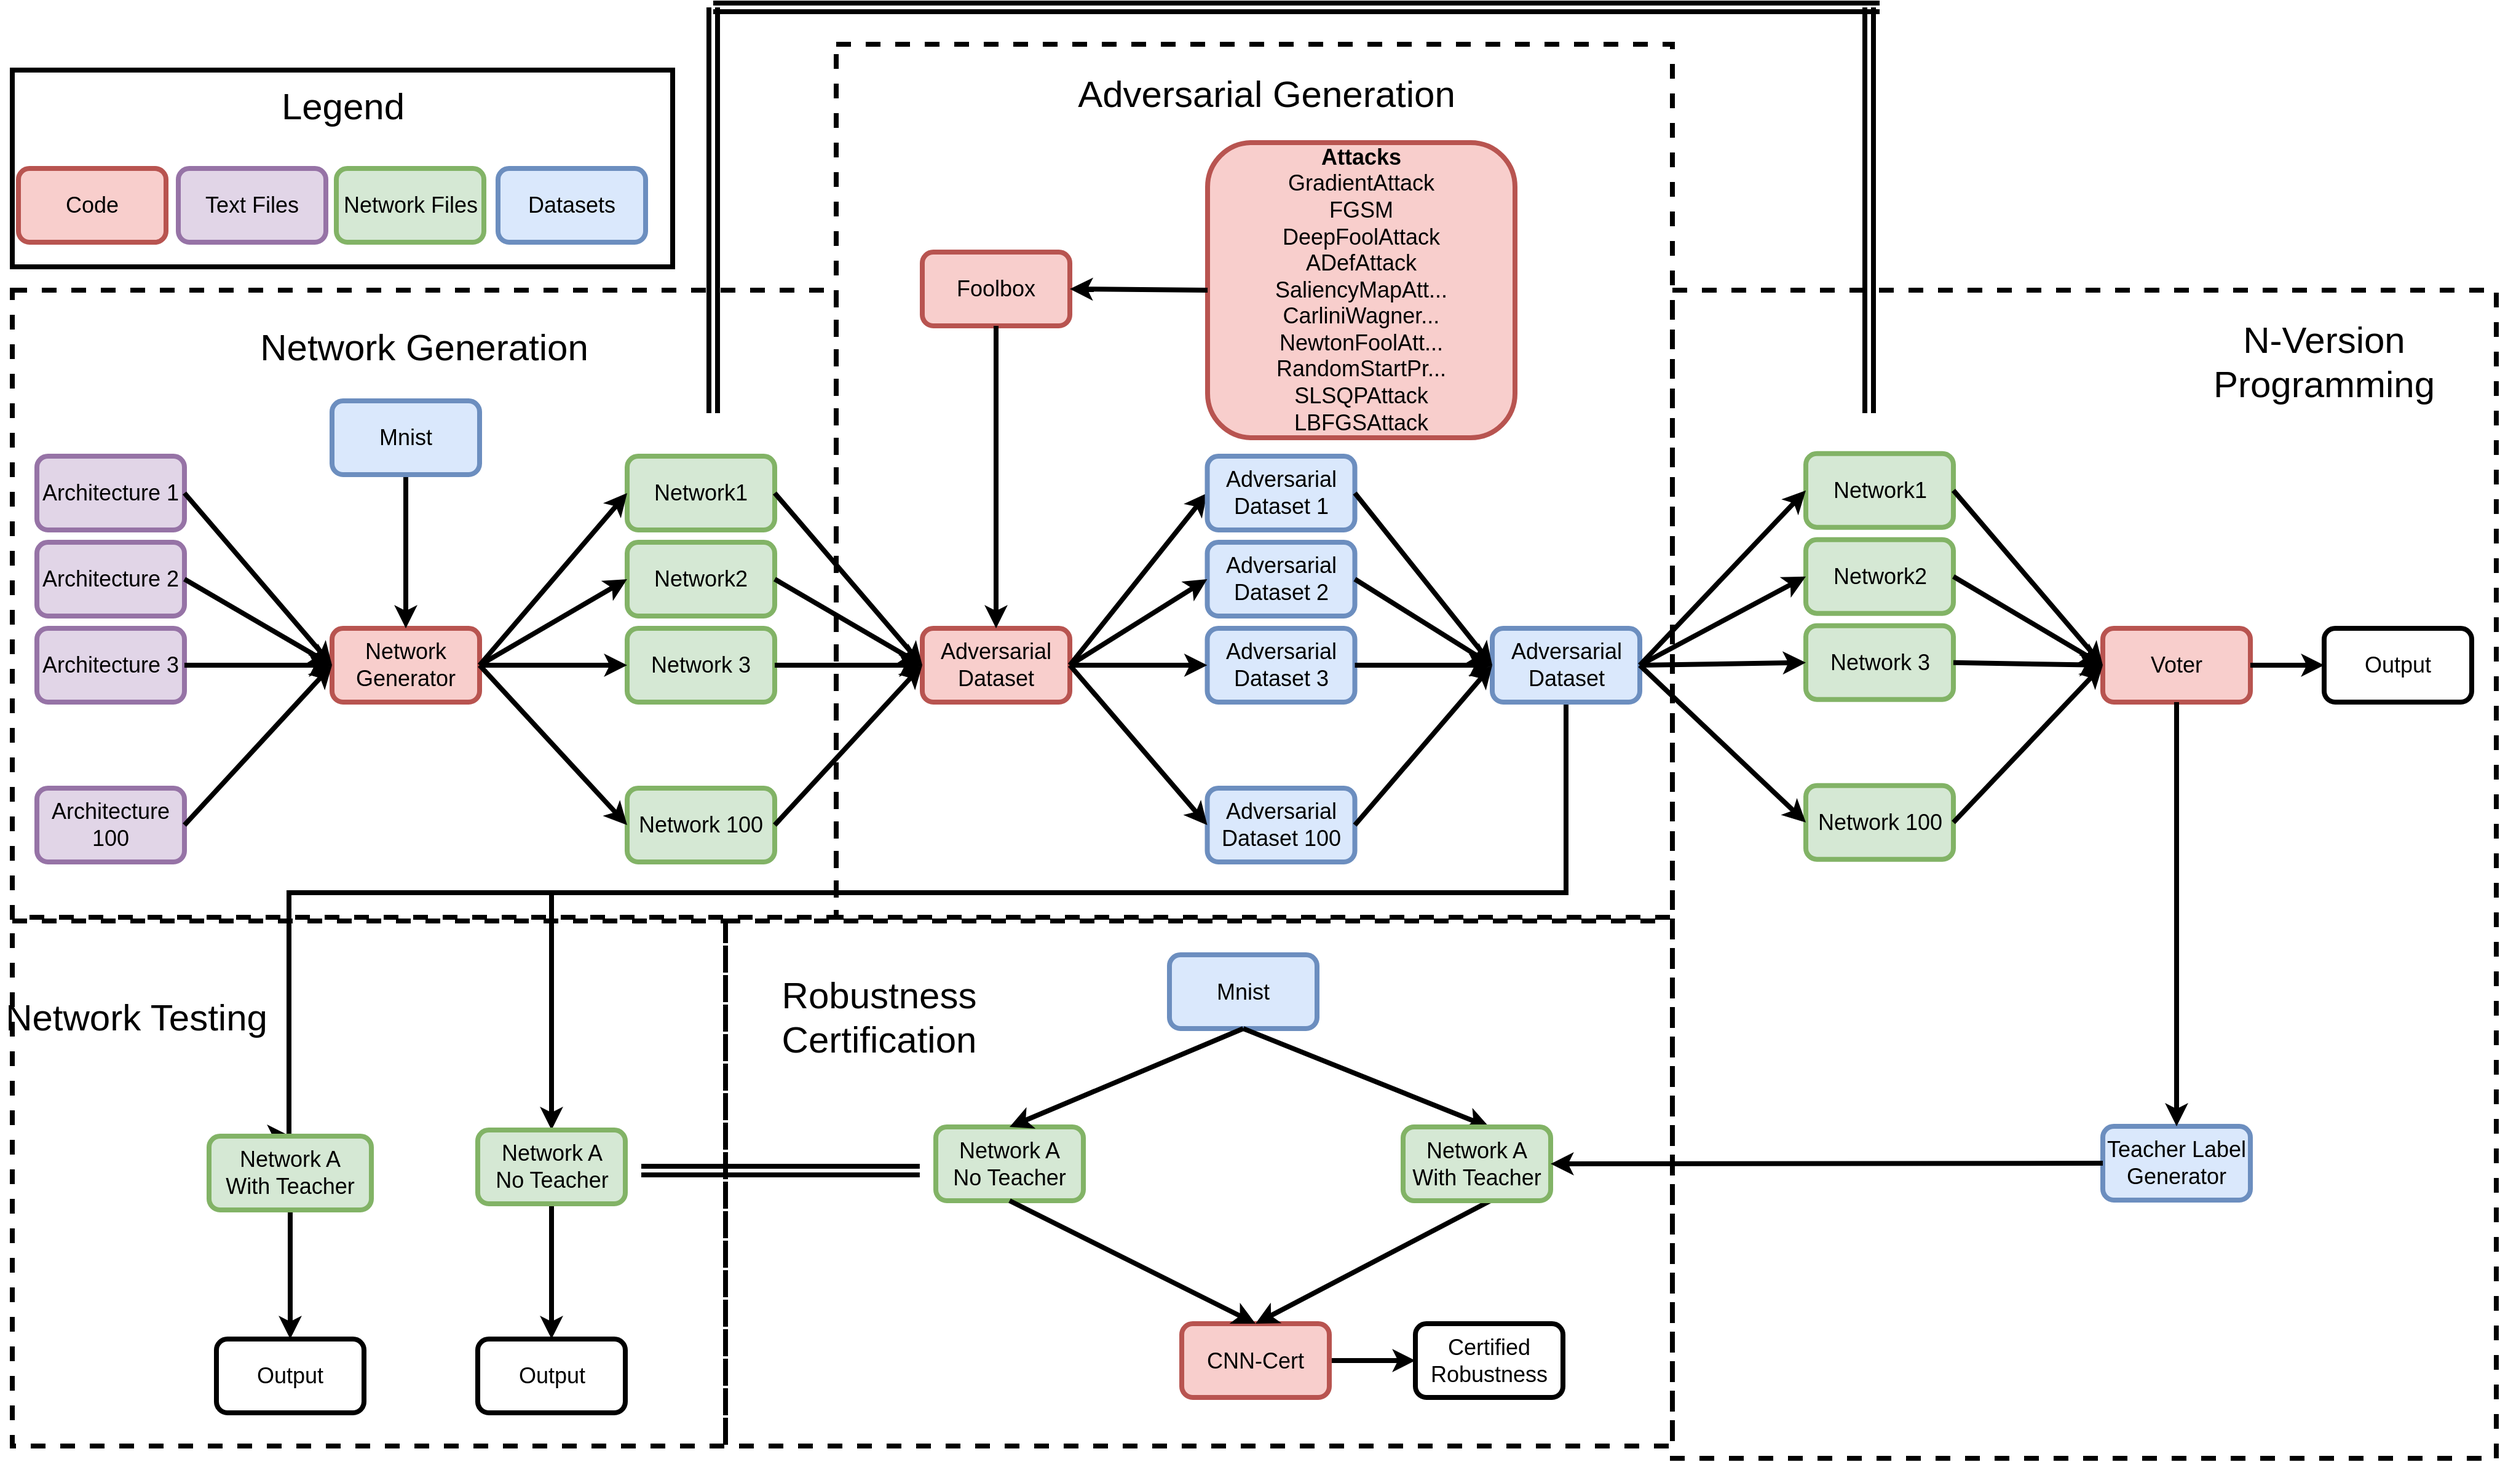 <mxfile version="10.6.7" type="device"><diagram id="KVEUMnc-ISubG8YKnQaU" name="Page-1"><mxGraphModel dx="1473" dy="2428" grid="1" gridSize="10" guides="1" tooltips="1" connect="1" arrows="1" fold="1" page="1" pageScale="1" pageWidth="850" pageHeight="1100" math="0" shadow="0"><root><mxCell id="0"/><mxCell id="1" parent="0"/><mxCell id="mXvyrIM1XtTiA__4sJvJ-94" value="" style="rounded=0;whiteSpace=wrap;html=1;dashed=1;fillColor=none;strokeWidth=4;fontSize=18;" parent="1" vertex="1"><mxGeometry x="920" y="623" width="580" height="427" as="geometry"/></mxCell><mxCell id="mXvyrIM1XtTiA__4sJvJ-93" value="" style="rounded=0;whiteSpace=wrap;html=1;dashed=1;fillColor=none;strokeWidth=4;fontSize=18;" parent="1" vertex="1"><mxGeometry x="1500" y="623" width="770" height="427" as="geometry"/></mxCell><mxCell id="mXvyrIM1XtTiA__4sJvJ-92" value="" style="rounded=0;whiteSpace=wrap;html=1;dashed=1;fillColor=none;strokeWidth=4;fontSize=18;" parent="1" vertex="1"><mxGeometry x="2270" y="110" width="670" height="950" as="geometry"/></mxCell><mxCell id="mXvyrIM1XtTiA__4sJvJ-91" value="" style="rounded=0;whiteSpace=wrap;html=1;dashed=1;fillColor=none;strokeWidth=4;fontSize=18;" parent="1" vertex="1"><mxGeometry x="1590" y="-90" width="680" height="710" as="geometry"/></mxCell><mxCell id="mXvyrIM1XtTiA__4sJvJ-99" value="" style="rounded=0;whiteSpace=wrap;html=1;fillColor=none;strokeColor=#000000;strokeWidth=4;fontSize=18;" parent="1" vertex="1"><mxGeometry x="920" y="-69" width="537" height="160" as="geometry"/></mxCell><mxCell id="mXvyrIM1XtTiA__4sJvJ-90" value="" style="rounded=0;whiteSpace=wrap;html=1;dashed=1;fillColor=none;strokeWidth=4;fontSize=18;" parent="1" vertex="1"><mxGeometry x="920" y="110" width="670" height="510" as="geometry"/></mxCell><mxCell id="mXvyrIM1XtTiA__4sJvJ-11" value="Network Generator" style="rounded=1;whiteSpace=wrap;html=1;fillColor=#f8cecc;strokeColor=#b85450;strokeWidth=4;fontSize=18;" parent="1" vertex="1"><mxGeometry x="1180" y="385" width="120" height="60" as="geometry"/></mxCell><mxCell id="mXvyrIM1XtTiA__4sJvJ-12" value="Network 100" style="rounded=1;whiteSpace=wrap;html=1;fillColor=#d5e8d4;strokeColor=#82b366;strokeWidth=4;fontSize=18;" parent="1" vertex="1"><mxGeometry x="1420" y="515" width="120" height="60" as="geometry"/></mxCell><mxCell id="mXvyrIM1XtTiA__4sJvJ-13" value="Network1" style="rounded=1;whiteSpace=wrap;html=1;fillColor=#d5e8d4;strokeColor=#82b366;strokeWidth=4;fontSize=18;" parent="1" vertex="1"><mxGeometry x="1420" y="245" width="120" height="60" as="geometry"/></mxCell><mxCell id="mXvyrIM1XtTiA__4sJvJ-14" value="Network2" style="rounded=1;whiteSpace=wrap;html=1;fillColor=#d5e8d4;strokeColor=#82b366;strokeWidth=4;fontSize=18;" parent="1" vertex="1"><mxGeometry x="1420" y="315" width="120" height="60" as="geometry"/></mxCell><mxCell id="mXvyrIM1XtTiA__4sJvJ-15" value="" style="endArrow=classic;html=1;exitX=1;exitY=0.5;exitDx=0;exitDy=0;entryX=0;entryY=0.5;entryDx=0;entryDy=0;strokeWidth=4;fontSize=18;" parent="1" source="mXvyrIM1XtTiA__4sJvJ-11" target="mXvyrIM1XtTiA__4sJvJ-13" edge="1"><mxGeometry width="50" height="50" relative="1" as="geometry"><mxPoint x="1320" y="405" as="sourcePoint"/><mxPoint x="1370" y="355" as="targetPoint"/></mxGeometry></mxCell><mxCell id="mXvyrIM1XtTiA__4sJvJ-16" value="Network 3" style="rounded=1;whiteSpace=wrap;html=1;fillColor=#d5e8d4;strokeColor=#82b366;strokeWidth=4;fontSize=18;" parent="1" vertex="1"><mxGeometry x="1420" y="385" width="120" height="60" as="geometry"/></mxCell><mxCell id="mXvyrIM1XtTiA__4sJvJ-17" value="Architecture 100" style="rounded=1;whiteSpace=wrap;html=1;fillColor=#e1d5e7;strokeColor=#9673a6;strokeWidth=4;fontSize=18;" parent="1" vertex="1"><mxGeometry x="940" y="515" width="120" height="60" as="geometry"/></mxCell><mxCell id="mXvyrIM1XtTiA__4sJvJ-18" value="Architecture 1" style="rounded=1;whiteSpace=wrap;html=1;fillColor=#e1d5e7;strokeColor=#9673a6;strokeWidth=4;fontSize=18;" parent="1" vertex="1"><mxGeometry x="940" y="245" width="120" height="60" as="geometry"/></mxCell><mxCell id="mXvyrIM1XtTiA__4sJvJ-19" value="Architecture 2" style="rounded=1;whiteSpace=wrap;html=1;fillColor=#e1d5e7;strokeColor=#9673a6;strokeWidth=4;fontSize=18;" parent="1" vertex="1"><mxGeometry x="940" y="315" width="120" height="60" as="geometry"/></mxCell><mxCell id="mXvyrIM1XtTiA__4sJvJ-20" value="Architecture 3" style="rounded=1;whiteSpace=wrap;html=1;fillColor=#e1d5e7;strokeColor=#9673a6;strokeWidth=4;fontSize=18;" parent="1" vertex="1"><mxGeometry x="940" y="385" width="120" height="60" as="geometry"/></mxCell><mxCell id="mXvyrIM1XtTiA__4sJvJ-21" value="" style="endArrow=classic;html=1;exitX=1;exitY=0.5;exitDx=0;exitDy=0;entryX=0;entryY=0.5;entryDx=0;entryDy=0;strokeWidth=4;fontSize=18;" parent="1" source="mXvyrIM1XtTiA__4sJvJ-11" target="mXvyrIM1XtTiA__4sJvJ-14" edge="1"><mxGeometry width="50" height="50" relative="1" as="geometry"><mxPoint x="1310" y="425" as="sourcePoint"/><mxPoint x="1430" y="285" as="targetPoint"/></mxGeometry></mxCell><mxCell id="mXvyrIM1XtTiA__4sJvJ-22" value="" style="endArrow=classic;html=1;exitX=1;exitY=0.5;exitDx=0;exitDy=0;entryX=0;entryY=0.5;entryDx=0;entryDy=0;strokeWidth=4;fontSize=18;" parent="1" source="mXvyrIM1XtTiA__4sJvJ-11" target="mXvyrIM1XtTiA__4sJvJ-16" edge="1"><mxGeometry width="50" height="50" relative="1" as="geometry"><mxPoint x="1310" y="425" as="sourcePoint"/><mxPoint x="1430" y="355" as="targetPoint"/></mxGeometry></mxCell><mxCell id="mXvyrIM1XtTiA__4sJvJ-23" value="" style="endArrow=classic;html=1;exitX=1;exitY=0.5;exitDx=0;exitDy=0;entryX=0;entryY=0.5;entryDx=0;entryDy=0;strokeWidth=4;fontSize=18;" parent="1" source="mXvyrIM1XtTiA__4sJvJ-11" target="mXvyrIM1XtTiA__4sJvJ-12" edge="1"><mxGeometry width="50" height="50" relative="1" as="geometry"><mxPoint x="1310" y="425" as="sourcePoint"/><mxPoint x="1430" y="425" as="targetPoint"/></mxGeometry></mxCell><mxCell id="mXvyrIM1XtTiA__4sJvJ-24" value="" style="endArrow=classic;html=1;exitX=1;exitY=0.5;exitDx=0;exitDy=0;entryX=0;entryY=0.5;entryDx=0;entryDy=0;strokeWidth=4;fontSize=18;" parent="1" source="mXvyrIM1XtTiA__4sJvJ-17" target="mXvyrIM1XtTiA__4sJvJ-11" edge="1"><mxGeometry width="50" height="50" relative="1" as="geometry"><mxPoint x="1310" y="425" as="sourcePoint"/><mxPoint x="1430" y="555" as="targetPoint"/></mxGeometry></mxCell><mxCell id="mXvyrIM1XtTiA__4sJvJ-25" value="" style="endArrow=classic;html=1;exitX=1;exitY=0.5;exitDx=0;exitDy=0;entryX=0;entryY=0.5;entryDx=0;entryDy=0;strokeWidth=4;fontSize=18;" parent="1" source="mXvyrIM1XtTiA__4sJvJ-20" target="mXvyrIM1XtTiA__4sJvJ-11" edge="1"><mxGeometry width="50" height="50" relative="1" as="geometry"><mxPoint x="1070" y="555" as="sourcePoint"/><mxPoint x="1190" y="425" as="targetPoint"/></mxGeometry></mxCell><mxCell id="mXvyrIM1XtTiA__4sJvJ-26" value="" style="endArrow=classic;html=1;exitX=1;exitY=0.5;exitDx=0;exitDy=0;entryX=0;entryY=0.5;entryDx=0;entryDy=0;strokeWidth=4;fontSize=18;" parent="1" source="mXvyrIM1XtTiA__4sJvJ-19" target="mXvyrIM1XtTiA__4sJvJ-11" edge="1"><mxGeometry width="50" height="50" relative="1" as="geometry"><mxPoint x="1070" y="425" as="sourcePoint"/><mxPoint x="1190" y="425" as="targetPoint"/></mxGeometry></mxCell><mxCell id="mXvyrIM1XtTiA__4sJvJ-27" value="" style="endArrow=classic;html=1;exitX=1;exitY=0.5;exitDx=0;exitDy=0;entryX=0;entryY=0.5;entryDx=0;entryDy=0;strokeWidth=4;fontSize=18;" parent="1" source="mXvyrIM1XtTiA__4sJvJ-18" target="mXvyrIM1XtTiA__4sJvJ-11" edge="1"><mxGeometry width="50" height="50" relative="1" as="geometry"><mxPoint x="1070" y="355" as="sourcePoint"/><mxPoint x="1180" y="320" as="targetPoint"/></mxGeometry></mxCell><mxCell id="mXvyrIM1XtTiA__4sJvJ-28" value="Adversarial Dataset" style="rounded=1;whiteSpace=wrap;html=1;fillColor=#f8cecc;strokeColor=#b85450;strokeWidth=4;fontSize=18;" parent="1" vertex="1"><mxGeometry x="1660" y="385" width="120" height="60" as="geometry"/></mxCell><mxCell id="mXvyrIM1XtTiA__4sJvJ-29" value="" style="endArrow=classic;html=1;exitX=1;exitY=0.5;exitDx=0;exitDy=0;entryX=0;entryY=0.5;entryDx=0;entryDy=0;strokeWidth=4;fontSize=18;" parent="1" source="mXvyrIM1XtTiA__4sJvJ-13" target="mXvyrIM1XtTiA__4sJvJ-28" edge="1"><mxGeometry width="50" height="50" relative="1" as="geometry"><mxPoint x="1310.176" y="424.941" as="sourcePoint"/><mxPoint x="1430.176" y="284.941" as="targetPoint"/></mxGeometry></mxCell><mxCell id="mXvyrIM1XtTiA__4sJvJ-30" value="" style="endArrow=classic;html=1;exitX=1;exitY=0.5;exitDx=0;exitDy=0;entryX=0;entryY=0.5;entryDx=0;entryDy=0;strokeWidth=4;fontSize=18;" parent="1" source="mXvyrIM1XtTiA__4sJvJ-14" target="mXvyrIM1XtTiA__4sJvJ-28" edge="1"><mxGeometry width="50" height="50" relative="1" as="geometry"><mxPoint x="1550.176" y="284.941" as="sourcePoint"/><mxPoint x="1750.176" y="424.941" as="targetPoint"/></mxGeometry></mxCell><mxCell id="mXvyrIM1XtTiA__4sJvJ-31" value="" style="endArrow=classic;html=1;exitX=1;exitY=0.5;exitDx=0;exitDy=0;entryX=0;entryY=0.5;entryDx=0;entryDy=0;strokeWidth=4;fontSize=18;" parent="1" source="mXvyrIM1XtTiA__4sJvJ-16" target="mXvyrIM1XtTiA__4sJvJ-28" edge="1"><mxGeometry width="50" height="50" relative="1" as="geometry"><mxPoint x="1550.176" y="355.529" as="sourcePoint"/><mxPoint x="1690" y="480" as="targetPoint"/></mxGeometry></mxCell><mxCell id="mXvyrIM1XtTiA__4sJvJ-32" value="" style="endArrow=classic;html=1;exitX=1;exitY=0.5;exitDx=0;exitDy=0;entryX=0;entryY=0.5;entryDx=0;entryDy=0;strokeWidth=4;fontSize=18;" parent="1" source="mXvyrIM1XtTiA__4sJvJ-12" target="mXvyrIM1XtTiA__4sJvJ-28" edge="1"><mxGeometry width="50" height="50" relative="1" as="geometry"><mxPoint x="1550.176" y="424.941" as="sourcePoint"/><mxPoint x="1750.176" y="424.941" as="targetPoint"/></mxGeometry></mxCell><mxCell id="mXvyrIM1XtTiA__4sJvJ-33" value="Foolbox" style="rounded=1;whiteSpace=wrap;html=1;fillColor=#f8cecc;strokeColor=#b85450;strokeWidth=4;fontSize=18;" parent="1" vertex="1"><mxGeometry x="1660" y="79" width="120" height="60" as="geometry"/></mxCell><mxCell id="mXvyrIM1XtTiA__4sJvJ-34" value="&lt;div style=&quot;font-size: 18px;&quot;&gt;&lt;b style=&quot;font-size: 18px;&quot;&gt;Attacks&lt;/b&gt;&lt;br style=&quot;font-size: 18px;&quot;&gt;&lt;/div&gt;&lt;div style=&quot;font-size: 18px;&quot;&gt;GradientAttack&lt;/div&gt;FGSM&lt;br style=&quot;font-size: 18px;&quot;&gt;DeepFoolAttack&lt;br style=&quot;font-size: 18px;&quot;&gt;ADefAttack&lt;br style=&quot;font-size: 18px;&quot;&gt;SaliencyMapAtt...&lt;br style=&quot;font-size: 18px;&quot;&gt;CarliniWagner...&lt;br style=&quot;font-size: 18px;&quot;&gt;NewtonFoolAtt...&lt;br style=&quot;font-size: 18px;&quot;&gt;RandomStartPr...&lt;br style=&quot;font-size: 18px;&quot;&gt;SLSQPAttack&lt;br style=&quot;font-size: 18px;&quot;&gt;LBFGSAttack" style="rounded=1;whiteSpace=wrap;html=1;fillColor=#f8cecc;strokeColor=#b85450;strokeWidth=4;fontSize=18;" parent="1" vertex="1"><mxGeometry x="1892" y="-10" width="250" height="240" as="geometry"/></mxCell><mxCell id="mXvyrIM1XtTiA__4sJvJ-35" value="" style="endArrow=classic;html=1;entryX=1;entryY=0.5;entryDx=0;entryDy=0;exitX=0;exitY=0.5;exitDx=0;exitDy=0;strokeWidth=4;fontSize=18;" parent="1" source="mXvyrIM1XtTiA__4sJvJ-34" target="mXvyrIM1XtTiA__4sJvJ-33" edge="1"><mxGeometry width="50" height="50" relative="1" as="geometry"><mxPoint x="1870" y="150" as="sourcePoint"/><mxPoint x="1670.235" y="424.941" as="targetPoint"/></mxGeometry></mxCell><mxCell id="mXvyrIM1XtTiA__4sJvJ-36" value="" style="endArrow=classic;html=1;entryX=0.5;entryY=0;entryDx=0;entryDy=0;exitX=0.5;exitY=1;exitDx=0;exitDy=0;strokeWidth=4;fontSize=18;" parent="1" source="mXvyrIM1XtTiA__4sJvJ-33" target="mXvyrIM1XtTiA__4sJvJ-28" edge="1"><mxGeometry width="50" height="50" relative="1" as="geometry"><mxPoint x="1890.235" y="149.647" as="sourcePoint"/><mxPoint x="1790.235" y="149.647" as="targetPoint"/></mxGeometry></mxCell><mxCell id="mXvyrIM1XtTiA__4sJvJ-37" value="" style="endArrow=classic;html=1;exitX=1;exitY=0.5;exitDx=0;exitDy=0;entryX=0;entryY=0.5;entryDx=0;entryDy=0;strokeWidth=4;fontSize=18;" parent="1" source="mXvyrIM1XtTiA__4sJvJ-28" target="mXvyrIM1XtTiA__4sJvJ-39" edge="1"><mxGeometry width="50" height="50" relative="1" as="geometry"><mxPoint x="1550.235" y="284.941" as="sourcePoint"/><mxPoint x="1870" y="280" as="targetPoint"/></mxGeometry></mxCell><mxCell id="mXvyrIM1XtTiA__4sJvJ-38" value="Adversarial Dataset 100" style="rounded=1;whiteSpace=wrap;html=1;fillColor=#dae8fc;strokeColor=#6c8ebf;strokeWidth=4;fontSize=18;" parent="1" vertex="1"><mxGeometry x="1891.765" y="515" width="120" height="60" as="geometry"/></mxCell><mxCell id="mXvyrIM1XtTiA__4sJvJ-39" value="Adversarial Dataset 1" style="rounded=1;whiteSpace=wrap;html=1;fillColor=#dae8fc;strokeColor=#6c8ebf;strokeWidth=4;fontSize=18;" parent="1" vertex="1"><mxGeometry x="1891.765" y="245" width="120" height="60" as="geometry"/></mxCell><mxCell id="mXvyrIM1XtTiA__4sJvJ-40" value="Adversarial Dataset 2" style="rounded=1;whiteSpace=wrap;html=1;fillColor=#dae8fc;strokeColor=#6c8ebf;strokeWidth=4;fontSize=18;" parent="1" vertex="1"><mxGeometry x="1891.765" y="315" width="120" height="60" as="geometry"/></mxCell><mxCell id="mXvyrIM1XtTiA__4sJvJ-41" value="Adversarial Dataset 3" style="rounded=1;whiteSpace=wrap;html=1;fillColor=#dae8fc;strokeColor=#6c8ebf;strokeWidth=4;fontSize=18;" parent="1" vertex="1"><mxGeometry x="1891.765" y="385" width="120" height="60" as="geometry"/></mxCell><mxCell id="mXvyrIM1XtTiA__4sJvJ-42" value="" style="endArrow=classic;html=1;exitX=1;exitY=0.5;exitDx=0;exitDy=0;entryX=0;entryY=0.5;entryDx=0;entryDy=0;strokeWidth=4;fontSize=18;" parent="1" source="mXvyrIM1XtTiA__4sJvJ-28" target="mXvyrIM1XtTiA__4sJvJ-40" edge="1"><mxGeometry width="50" height="50" relative="1" as="geometry"><mxPoint x="1790.235" y="424.941" as="sourcePoint"/><mxPoint x="1902" y="284.941" as="targetPoint"/></mxGeometry></mxCell><mxCell id="mXvyrIM1XtTiA__4sJvJ-43" value="" style="endArrow=classic;html=1;exitX=1;exitY=0.5;exitDx=0;exitDy=0;entryX=0;entryY=0.5;entryDx=0;entryDy=0;strokeWidth=4;fontSize=18;" parent="1" source="mXvyrIM1XtTiA__4sJvJ-28" target="mXvyrIM1XtTiA__4sJvJ-41" edge="1"><mxGeometry width="50" height="50" relative="1" as="geometry"><mxPoint x="1790.235" y="424.941" as="sourcePoint"/><mxPoint x="1902" y="355.529" as="targetPoint"/></mxGeometry></mxCell><mxCell id="mXvyrIM1XtTiA__4sJvJ-44" value="" style="endArrow=classic;html=1;exitX=1;exitY=0.5;exitDx=0;exitDy=0;entryX=0;entryY=0.5;entryDx=0;entryDy=0;strokeWidth=4;fontSize=18;" parent="1" source="mXvyrIM1XtTiA__4sJvJ-28" target="mXvyrIM1XtTiA__4sJvJ-38" edge="1"><mxGeometry width="50" height="50" relative="1" as="geometry"><mxPoint x="1800.235" y="434.941" as="sourcePoint"/><mxPoint x="1912" y="365.529" as="targetPoint"/></mxGeometry></mxCell><mxCell id="6uu6q1-H7Nwq4r9Bgs---21" style="edgeStyle=orthogonalEdgeStyle;rounded=0;orthogonalLoop=1;jettySize=auto;html=1;exitX=0.5;exitY=1;exitDx=0;exitDy=0;entryX=0.5;entryY=0;entryDx=0;entryDy=0;strokeWidth=4;" edge="1" parent="1" source="mXvyrIM1XtTiA__4sJvJ-48" target="mXvyrIM1XtTiA__4sJvJ-86"><mxGeometry relative="1" as="geometry"><Array as="points"><mxPoint x="2184" y="600"/><mxPoint x="1145" y="600"/></Array></mxGeometry></mxCell><mxCell id="6uu6q1-H7Nwq4r9Bgs---22" style="edgeStyle=orthogonalEdgeStyle;rounded=0;orthogonalLoop=1;jettySize=auto;html=1;exitX=0.5;exitY=1;exitDx=0;exitDy=0;entryX=0.5;entryY=0;entryDx=0;entryDy=0;strokeWidth=4;" edge="1" parent="1" source="mXvyrIM1XtTiA__4sJvJ-48" target="mXvyrIM1XtTiA__4sJvJ-88"><mxGeometry relative="1" as="geometry"><Array as="points"><mxPoint x="2184" y="600"/><mxPoint x="1359" y="600"/></Array></mxGeometry></mxCell><mxCell id="mXvyrIM1XtTiA__4sJvJ-48" value="Adversarial Dataset" style="rounded=1;whiteSpace=wrap;html=1;fillColor=#dae8fc;strokeColor=#6c8ebf;strokeWidth=4;fontSize=18;" parent="1" vertex="1"><mxGeometry x="2123.5" y="385" width="120" height="60" as="geometry"/></mxCell><mxCell id="mXvyrIM1XtTiA__4sJvJ-49" value="" style="endArrow=classic;html=1;exitX=1;exitY=0.5;exitDx=0;exitDy=0;entryX=0;entryY=0.5;entryDx=0;entryDy=0;strokeWidth=4;fontSize=18;" parent="1" source="mXvyrIM1XtTiA__4sJvJ-39" target="mXvyrIM1XtTiA__4sJvJ-48" edge="1"><mxGeometry width="50" height="50" relative="1" as="geometry"><mxPoint x="1789.706" y="424.941" as="sourcePoint"/><mxPoint x="1901.471" y="284.941" as="targetPoint"/></mxGeometry></mxCell><mxCell id="mXvyrIM1XtTiA__4sJvJ-50" value="" style="endArrow=classic;html=1;exitX=1;exitY=0.5;exitDx=0;exitDy=0;entryX=0;entryY=0.5;entryDx=0;entryDy=0;strokeWidth=4;fontSize=18;" parent="1" source="mXvyrIM1XtTiA__4sJvJ-40" target="mXvyrIM1XtTiA__4sJvJ-48" edge="1"><mxGeometry width="50" height="50" relative="1" as="geometry"><mxPoint x="2021.471" y="284.941" as="sourcePoint"/><mxPoint x="2080" y="440" as="targetPoint"/></mxGeometry></mxCell><mxCell id="mXvyrIM1XtTiA__4sJvJ-51" value="" style="endArrow=classic;html=1;exitX=1;exitY=0.5;exitDx=0;exitDy=0;entryX=0;entryY=0.5;entryDx=0;entryDy=0;strokeWidth=4;fontSize=18;" parent="1" source="mXvyrIM1XtTiA__4sJvJ-41" target="mXvyrIM1XtTiA__4sJvJ-48" edge="1"><mxGeometry width="50" height="50" relative="1" as="geometry"><mxPoint x="2021.471" y="355.529" as="sourcePoint"/><mxPoint x="2120" y="460" as="targetPoint"/></mxGeometry></mxCell><mxCell id="mXvyrIM1XtTiA__4sJvJ-52" value="" style="endArrow=classic;html=1;exitX=1;exitY=0.5;exitDx=0;exitDy=0;entryX=0;entryY=0.5;entryDx=0;entryDy=0;strokeWidth=4;fontSize=18;" parent="1" source="mXvyrIM1XtTiA__4sJvJ-38" target="mXvyrIM1XtTiA__4sJvJ-48" edge="1"><mxGeometry width="50" height="50" relative="1" as="geometry"><mxPoint x="2031.471" y="365.529" as="sourcePoint"/><mxPoint x="2175" y="434.941" as="targetPoint"/></mxGeometry></mxCell><mxCell id="mXvyrIM1XtTiA__4sJvJ-54" value="Network 100" style="rounded=1;whiteSpace=wrap;html=1;fillColor=#d5e8d4;strokeColor=#82b366;strokeWidth=4;fontSize=18;" parent="1" vertex="1"><mxGeometry x="2378.5" y="512.853" width="120" height="60" as="geometry"/></mxCell><mxCell id="mXvyrIM1XtTiA__4sJvJ-55" value="Network1" style="rounded=1;whiteSpace=wrap;html=1;fillColor=#d5e8d4;strokeColor=#82b366;strokeWidth=4;fontSize=18;" parent="1" vertex="1"><mxGeometry x="2378.5" y="242.853" width="120" height="60" as="geometry"/></mxCell><mxCell id="mXvyrIM1XtTiA__4sJvJ-56" value="Network2" style="rounded=1;whiteSpace=wrap;html=1;fillColor=#d5e8d4;strokeColor=#82b366;strokeWidth=4;fontSize=18;" parent="1" vertex="1"><mxGeometry x="2378.5" y="312.853" width="120" height="60" as="geometry"/></mxCell><mxCell id="mXvyrIM1XtTiA__4sJvJ-57" value="Network 3" style="rounded=1;whiteSpace=wrap;html=1;fillColor=#d5e8d4;strokeColor=#82b366;strokeWidth=4;fontSize=18;" parent="1" vertex="1"><mxGeometry x="2378.5" y="382.853" width="120" height="60" as="geometry"/></mxCell><mxCell id="mXvyrIM1XtTiA__4sJvJ-61" value="Voter" style="rounded=1;whiteSpace=wrap;html=1;fillColor=#f8cecc;strokeColor=#b85450;strokeWidth=4;fontSize=18;" parent="1" vertex="1"><mxGeometry x="2620" y="385" width="120" height="60" as="geometry"/></mxCell><mxCell id="mXvyrIM1XtTiA__4sJvJ-68" value="Teacher Label Generator" style="rounded=1;whiteSpace=wrap;html=1;fillColor=#dae8fc;strokeColor=#6c8ebf;strokeWidth=4;fontSize=18;" parent="1" vertex="1"><mxGeometry x="2620" y="790" width="120" height="60" as="geometry"/></mxCell><mxCell id="mXvyrIM1XtTiA__4sJvJ-69" value="Output" style="rounded=1;whiteSpace=wrap;html=1;strokeWidth=4;fontSize=18;" parent="1" vertex="1"><mxGeometry x="2800" y="385" width="120" height="60" as="geometry"/></mxCell><mxCell id="mXvyrIM1XtTiA__4sJvJ-70" style="edgeStyle=orthogonalEdgeStyle;rounded=0;orthogonalLoop=1;jettySize=auto;html=1;exitX=0.5;exitY=1;exitDx=0;exitDy=0;entryX=0.5;entryY=0;entryDx=0;entryDy=0;strokeWidth=4;fontSize=18;" parent="1" source="mXvyrIM1XtTiA__4sJvJ-71" target="mXvyrIM1XtTiA__4sJvJ-11" edge="1"><mxGeometry relative="1" as="geometry"/></mxCell><mxCell id="mXvyrIM1XtTiA__4sJvJ-71" value="Mnist" style="rounded=1;whiteSpace=wrap;html=1;fillColor=#dae8fc;strokeColor=#6c8ebf;strokeWidth=4;fontSize=18;" parent="1" vertex="1"><mxGeometry x="1180" y="200" width="120" height="60" as="geometry"/></mxCell><mxCell id="mXvyrIM1XtTiA__4sJvJ-72" value="Mnist" style="rounded=1;whiteSpace=wrap;html=1;fillColor=#dae8fc;strokeColor=#6c8ebf;strokeWidth=4;fontSize=18;" parent="1" vertex="1"><mxGeometry x="1861" y="650.5" width="120" height="60" as="geometry"/></mxCell><mxCell id="mXvyrIM1XtTiA__4sJvJ-73" value="&lt;div&gt;Network A&lt;br&gt;&lt;/div&gt;No Teacher" style="rounded=1;whiteSpace=wrap;html=1;fillColor=#d5e8d4;strokeColor=#82b366;strokeWidth=4;fontSize=18;" parent="1" vertex="1"><mxGeometry x="1671" y="790.5" width="120" height="60" as="geometry"/></mxCell><mxCell id="mXvyrIM1XtTiA__4sJvJ-75" value="" style="endArrow=classic;html=1;entryX=0.5;entryY=0;entryDx=0;entryDy=0;exitX=0.5;exitY=1;exitDx=0;exitDy=0;strokeWidth=4;fontSize=18;" parent="1" source="mXvyrIM1XtTiA__4sJvJ-72" target="mXvyrIM1XtTiA__4sJvJ-73" edge="1"><mxGeometry width="50" height="50" relative="1" as="geometry"><mxPoint x="1951" y="760.5" as="sourcePoint"/><mxPoint x="1920.294" y="841.088" as="targetPoint"/></mxGeometry></mxCell><mxCell id="mXvyrIM1XtTiA__4sJvJ-77" value="" style="endArrow=classic;html=1;exitX=0.5;exitY=1;exitDx=0;exitDy=0;entryX=0.5;entryY=0;entryDx=0;entryDy=0;strokeWidth=4;fontSize=18;" parent="1" source="mXvyrIM1XtTiA__4sJvJ-72" edge="1"><mxGeometry width="50" height="50" relative="1" as="geometry"><mxPoint x="1711.294" y="603.088" as="sourcePoint"/><mxPoint x="2121.333" y="790.833" as="targetPoint"/></mxGeometry></mxCell><mxCell id="mXvyrIM1XtTiA__4sJvJ-78" style="edgeStyle=orthogonalEdgeStyle;rounded=0;orthogonalLoop=1;jettySize=auto;html=1;exitX=1;exitY=0.5;exitDx=0;exitDy=0;entryX=0;entryY=0.5;entryDx=0;entryDy=0;strokeWidth=4;fontSize=18;" parent="1" source="mXvyrIM1XtTiA__4sJvJ-79" target="mXvyrIM1XtTiA__4sJvJ-80" edge="1"><mxGeometry relative="1" as="geometry"/></mxCell><mxCell id="mXvyrIM1XtTiA__4sJvJ-79" value="CNN-Cert" style="rounded=1;whiteSpace=wrap;html=1;fillColor=#f8cecc;strokeColor=#b85450;strokeWidth=4;fontSize=18;" parent="1" vertex="1"><mxGeometry x="1871" y="950.5" width="120" height="60" as="geometry"/></mxCell><mxCell id="mXvyrIM1XtTiA__4sJvJ-80" value="Certified Robustness" style="rounded=1;whiteSpace=wrap;html=1;strokeWidth=4;fontSize=18;" parent="1" vertex="1"><mxGeometry x="2061" y="950.5" width="120" height="60" as="geometry"/></mxCell><mxCell id="mXvyrIM1XtTiA__4sJvJ-81" value="" style="endArrow=classic;html=1;entryX=0.5;entryY=0;entryDx=0;entryDy=0;exitX=0.5;exitY=1;exitDx=0;exitDy=0;strokeWidth=4;fontSize=18;" parent="1" source="mXvyrIM1XtTiA__4sJvJ-73" target="mXvyrIM1XtTiA__4sJvJ-79" edge="1"><mxGeometry width="50" height="50" relative="1" as="geometry"><mxPoint x="1931.294" y="720.735" as="sourcePoint"/><mxPoint x="1740.706" y="800.735" as="targetPoint"/></mxGeometry></mxCell><mxCell id="mXvyrIM1XtTiA__4sJvJ-82" value="" style="endArrow=classic;html=1;exitX=0.5;exitY=1;exitDx=0;exitDy=0;entryX=0.5;entryY=0;entryDx=0;entryDy=0;strokeWidth=4;fontSize=18;" parent="1" target="mXvyrIM1XtTiA__4sJvJ-79" edge="1"><mxGeometry width="50" height="50" relative="1" as="geometry"><mxPoint x="2121.333" y="850.833" as="sourcePoint"/><mxPoint x="2131.294" y="800.735" as="targetPoint"/></mxGeometry></mxCell><mxCell id="mXvyrIM1XtTiA__4sJvJ-83" value="Output" style="rounded=1;whiteSpace=wrap;html=1;strokeWidth=4;fontSize=18;" parent="1" vertex="1"><mxGeometry x="1086" y="963" width="120" height="60" as="geometry"/></mxCell><mxCell id="mXvyrIM1XtTiA__4sJvJ-84" value="" style="shape=link;html=1;strokeWidth=4;fontSize=18;" parent="1" edge="1"><mxGeometry width="50" height="50" relative="1" as="geometry"><mxPoint x="1431.5" y="826" as="sourcePoint"/><mxPoint x="1657.941" y="826" as="targetPoint"/></mxGeometry></mxCell><mxCell id="mXvyrIM1XtTiA__4sJvJ-85" style="edgeStyle=orthogonalEdgeStyle;rounded=0;orthogonalLoop=1;jettySize=auto;html=1;exitX=0.5;exitY=1;exitDx=0;exitDy=0;strokeWidth=4;fontSize=18;" parent="1" source="mXvyrIM1XtTiA__4sJvJ-86" target="mXvyrIM1XtTiA__4sJvJ-83" edge="1"><mxGeometry relative="1" as="geometry"/></mxCell><mxCell id="mXvyrIM1XtTiA__4sJvJ-86" value="&lt;div style=&quot;font-size: 18px;&quot;&gt;Network A&lt;br style=&quot;font-size: 18px;&quot;&gt;&lt;/div&gt;With Teacher" style="rounded=1;whiteSpace=wrap;html=1;fillColor=#d5e8d4;strokeColor=#82b366;strokeWidth=4;fontSize=18;" parent="1" vertex="1"><mxGeometry x="1080" y="798" width="132" height="60" as="geometry"/></mxCell><mxCell id="mXvyrIM1XtTiA__4sJvJ-87" style="edgeStyle=orthogonalEdgeStyle;rounded=0;orthogonalLoop=1;jettySize=auto;html=1;entryX=0.5;entryY=0;entryDx=0;entryDy=0;strokeWidth=4;fontSize=18;" parent="1" source="mXvyrIM1XtTiA__4sJvJ-88" target="mXvyrIM1XtTiA__4sJvJ-89" edge="1"><mxGeometry relative="1" as="geometry"/></mxCell><mxCell id="mXvyrIM1XtTiA__4sJvJ-88" value="Network A&lt;br style=&quot;font-size: 18px;&quot;&gt;No Teacher" style="rounded=1;whiteSpace=wrap;html=1;fillColor=#d5e8d4;strokeColor=#82b366;strokeWidth=4;fontSize=18;" parent="1" vertex="1"><mxGeometry x="1298.5" y="793" width="120" height="60" as="geometry"/></mxCell><mxCell id="mXvyrIM1XtTiA__4sJvJ-89" value="Output" style="rounded=1;whiteSpace=wrap;html=1;strokeWidth=4;fontSize=18;" parent="1" vertex="1"><mxGeometry x="1298.5" y="963" width="120" height="60" as="geometry"/></mxCell><mxCell id="mXvyrIM1XtTiA__4sJvJ-96" value="Code" style="rounded=1;whiteSpace=wrap;html=1;fillColor=#f8cecc;strokeColor=#b85450;strokeWidth=4;fontSize=18;" parent="1" vertex="1"><mxGeometry x="925" y="11" width="120" height="60" as="geometry"/></mxCell><mxCell id="mXvyrIM1XtTiA__4sJvJ-97" value="Text Files" style="rounded=1;whiteSpace=wrap;html=1;fillColor=#e1d5e7;strokeColor=#9673a6;strokeWidth=4;fontSize=18;" parent="1" vertex="1"><mxGeometry x="1055" y="11" width="120" height="60" as="geometry"/></mxCell><mxCell id="mXvyrIM1XtTiA__4sJvJ-98" value="Network Files" style="rounded=1;whiteSpace=wrap;html=1;fillColor=#d5e8d4;strokeColor=#82b366;strokeWidth=4;fontSize=18;" parent="1" vertex="1"><mxGeometry x="1183.5" y="11" width="120" height="60" as="geometry"/></mxCell><mxCell id="mXvyrIM1XtTiA__4sJvJ-100" value="Datasets" style="rounded=1;whiteSpace=wrap;html=1;fillColor=#dae8fc;strokeColor=#6c8ebf;strokeWidth=4;fontSize=18;" parent="1" vertex="1"><mxGeometry x="1315" y="11" width="120" height="60" as="geometry"/></mxCell><mxCell id="mXvyrIM1XtTiA__4sJvJ-101" value="Network Generation" style="text;html=1;strokeColor=none;fillColor=none;align=center;verticalAlign=middle;whiteSpace=wrap;rounded=0;strokeWidth=4;fontSize=30;" parent="1" vertex="1"><mxGeometry x="1035" y="146" width="440" height="20" as="geometry"/></mxCell><mxCell id="mXvyrIM1XtTiA__4sJvJ-102" value="Adversarial Generation" style="text;html=1;strokeColor=none;fillColor=none;align=center;verticalAlign=middle;whiteSpace=wrap;rounded=0;strokeWidth=4;fontSize=30;" parent="1" vertex="1"><mxGeometry x="1750" y="-60" width="380" height="20" as="geometry"/></mxCell><mxCell id="mXvyrIM1XtTiA__4sJvJ-103" value="&lt;font style=&quot;font-size: 30px&quot;&gt;N-Version Programming&lt;/font&gt;" style="text;html=1;strokeColor=none;fillColor=none;align=center;verticalAlign=middle;whiteSpace=wrap;rounded=0;strokeWidth=4;fontSize=18;" parent="1" vertex="1"><mxGeometry x="2720" y="157.5" width="160" height="20" as="geometry"/></mxCell><mxCell id="mXvyrIM1XtTiA__4sJvJ-104" value="Robustness Certification" style="text;html=1;strokeColor=none;fillColor=none;align=center;verticalAlign=middle;whiteSpace=wrap;rounded=0;strokeWidth=4;fontSize=30;" parent="1" vertex="1"><mxGeometry x="1470" y="690.5" width="310" height="20" as="geometry"/></mxCell><mxCell id="mXvyrIM1XtTiA__4sJvJ-105" value="Network Testing" style="text;html=1;strokeColor=none;fillColor=none;align=center;verticalAlign=middle;whiteSpace=wrap;rounded=0;strokeWidth=4;fontSize=30;" parent="1" vertex="1"><mxGeometry x="910" y="690.5" width="222" height="20" as="geometry"/></mxCell><mxCell id="mXvyrIM1XtTiA__4sJvJ-108" value="Legend" style="text;html=1;strokeColor=none;fillColor=none;align=center;verticalAlign=middle;whiteSpace=wrap;rounded=0;strokeWidth=4;fontSize=30;" parent="1" vertex="1"><mxGeometry x="1118.5" y="-50" width="140" height="20" as="geometry"/></mxCell><mxCell id="6uu6q1-H7Nwq4r9Bgs---2" value="" style="endArrow=classic;html=1;exitX=1;exitY=0.5;exitDx=0;exitDy=0;entryX=0;entryY=0.5;entryDx=0;entryDy=0;strokeWidth=4;fontSize=18;" edge="1" parent="1" source="mXvyrIM1XtTiA__4sJvJ-48" target="mXvyrIM1XtTiA__4sJvJ-55"><mxGeometry width="50" height="50" relative="1" as="geometry"><mxPoint x="2021.765" y="284.941" as="sourcePoint"/><mxPoint x="2133.529" y="424.941" as="targetPoint"/></mxGeometry></mxCell><mxCell id="6uu6q1-H7Nwq4r9Bgs---3" value="" style="endArrow=classic;html=1;exitX=1;exitY=0.5;exitDx=0;exitDy=0;entryX=0;entryY=0.5;entryDx=0;entryDy=0;strokeWidth=4;fontSize=18;" edge="1" parent="1" source="mXvyrIM1XtTiA__4sJvJ-48" target="mXvyrIM1XtTiA__4sJvJ-56"><mxGeometry width="50" height="50" relative="1" as="geometry"><mxPoint x="2253.529" y="424.941" as="sourcePoint"/><mxPoint x="2388.824" y="282.588" as="targetPoint"/></mxGeometry></mxCell><mxCell id="6uu6q1-H7Nwq4r9Bgs---4" value="" style="endArrow=classic;html=1;exitX=1;exitY=0.5;exitDx=0;exitDy=0;entryX=0;entryY=0.5;entryDx=0;entryDy=0;strokeWidth=4;fontSize=18;" edge="1" parent="1" source="mXvyrIM1XtTiA__4sJvJ-48" target="mXvyrIM1XtTiA__4sJvJ-57"><mxGeometry width="50" height="50" relative="1" as="geometry"><mxPoint x="2253.529" y="424.941" as="sourcePoint"/><mxPoint x="2388.824" y="353.176" as="targetPoint"/></mxGeometry></mxCell><mxCell id="6uu6q1-H7Nwq4r9Bgs---5" value="" style="endArrow=classic;html=1;exitX=1;exitY=0.5;exitDx=0;exitDy=0;entryX=0;entryY=0.5;entryDx=0;entryDy=0;strokeWidth=4;fontSize=18;" edge="1" parent="1" source="mXvyrIM1XtTiA__4sJvJ-48" target="mXvyrIM1XtTiA__4sJvJ-54"><mxGeometry width="50" height="50" relative="1" as="geometry"><mxPoint x="2253.529" y="424.941" as="sourcePoint"/><mxPoint x="2388.824" y="422.588" as="targetPoint"/></mxGeometry></mxCell><mxCell id="6uu6q1-H7Nwq4r9Bgs---7" value="" style="endArrow=classic;html=1;exitX=1;exitY=0.5;exitDx=0;exitDy=0;strokeWidth=4;fontSize=18;entryX=0;entryY=0.5;entryDx=0;entryDy=0;" edge="1" parent="1" source="mXvyrIM1XtTiA__4sJvJ-61" target="mXvyrIM1XtTiA__4sJvJ-69"><mxGeometry width="50" height="50" relative="1" as="geometry"><mxPoint x="2580" y="414" as="sourcePoint"/><mxPoint x="2560" y="470" as="targetPoint"/></mxGeometry></mxCell><mxCell id="6uu6q1-H7Nwq4r9Bgs---9" value="" style="endArrow=classic;html=1;exitX=1;exitY=0.5;exitDx=0;exitDy=0;entryX=0;entryY=0.5;entryDx=0;entryDy=0;strokeWidth=4;fontSize=18;" edge="1" parent="1" source="mXvyrIM1XtTiA__4sJvJ-55" target="mXvyrIM1XtTiA__4sJvJ-61"><mxGeometry width="50" height="50" relative="1" as="geometry"><mxPoint x="2253.529" y="424.941" as="sourcePoint"/><mxPoint x="2388.824" y="282.588" as="targetPoint"/></mxGeometry></mxCell><mxCell id="6uu6q1-H7Nwq4r9Bgs---10" value="" style="endArrow=classic;html=1;exitX=1;exitY=0.5;exitDx=0;exitDy=0;strokeWidth=4;fontSize=18;entryX=0;entryY=0.5;entryDx=0;entryDy=0;" edge="1" parent="1" source="mXvyrIM1XtTiA__4sJvJ-56" target="mXvyrIM1XtTiA__4sJvJ-61"><mxGeometry width="50" height="50" relative="1" as="geometry"><mxPoint x="2508.824" y="282.588" as="sourcePoint"/><mxPoint x="2540" y="440" as="targetPoint"/></mxGeometry></mxCell><mxCell id="6uu6q1-H7Nwq4r9Bgs---11" value="" style="endArrow=classic;html=1;exitX=1;exitY=0.5;exitDx=0;exitDy=0;strokeWidth=4;fontSize=18;entryX=0;entryY=0.5;entryDx=0;entryDy=0;" edge="1" parent="1" source="mXvyrIM1XtTiA__4sJvJ-57" target="mXvyrIM1XtTiA__4sJvJ-61"><mxGeometry width="50" height="50" relative="1" as="geometry"><mxPoint x="2508.824" y="353.176" as="sourcePoint"/><mxPoint x="2560" y="460" as="targetPoint"/></mxGeometry></mxCell><mxCell id="6uu6q1-H7Nwq4r9Bgs---12" value="" style="endArrow=classic;html=1;exitX=1;exitY=0.5;exitDx=0;exitDy=0;strokeWidth=4;fontSize=18;entryX=0;entryY=0.5;entryDx=0;entryDy=0;" edge="1" parent="1" source="mXvyrIM1XtTiA__4sJvJ-54" target="mXvyrIM1XtTiA__4sJvJ-61"><mxGeometry width="50" height="50" relative="1" as="geometry"><mxPoint x="2508.824" y="422.588" as="sourcePoint"/><mxPoint x="2590" y="422.588" as="targetPoint"/></mxGeometry></mxCell><mxCell id="6uu6q1-H7Nwq4r9Bgs---15" value="" style="endArrow=classic;html=1;strokeWidth=4;fontSize=18;entryX=0.5;entryY=0;entryDx=0;entryDy=0;exitX=0.5;exitY=1;exitDx=0;exitDy=0;" edge="1" parent="1" source="mXvyrIM1XtTiA__4sJvJ-61" target="mXvyrIM1XtTiA__4sJvJ-68"><mxGeometry width="50" height="50" relative="1" as="geometry"><mxPoint x="2509" y="552.429" as="sourcePoint"/><mxPoint x="2630.429" y="425.286" as="targetPoint"/></mxGeometry></mxCell><mxCell id="6uu6q1-H7Nwq4r9Bgs---17" value="&lt;div&gt;Network A&lt;br&gt;&lt;/div&gt;With Teacher" style="rounded=1;whiteSpace=wrap;html=1;fillColor=#d5e8d4;strokeColor=#82b366;strokeWidth=4;fontSize=18;" vertex="1" parent="1"><mxGeometry x="2051" y="790.5" width="120" height="60" as="geometry"/></mxCell><mxCell id="6uu6q1-H7Nwq4r9Bgs---19" value="" style="endArrow=classic;html=1;strokeWidth=4;fontSize=18;entryX=1;entryY=0.5;entryDx=0;entryDy=0;exitX=0;exitY=0.5;exitDx=0;exitDy=0;" edge="1" parent="1" source="mXvyrIM1XtTiA__4sJvJ-68" target="6uu6q1-H7Nwq4r9Bgs---17"><mxGeometry width="50" height="50" relative="1" as="geometry"><mxPoint x="2690.333" y="455.333" as="sourcePoint"/><mxPoint x="2690.333" y="830.333" as="targetPoint"/></mxGeometry></mxCell><mxCell id="6uu6q1-H7Nwq4r9Bgs---23" value="" style="shape=link;html=1;strokeWidth=4;fontSize=18;" edge="1" parent="1"><mxGeometry width="50" height="50" relative="1" as="geometry"><mxPoint x="1490" y="-120" as="sourcePoint"/><mxPoint x="1490" y="210" as="targetPoint"/></mxGeometry></mxCell><mxCell id="6uu6q1-H7Nwq4r9Bgs---24" value="" style="shape=link;html=1;strokeWidth=4;fontSize=18;" edge="1" parent="1"><mxGeometry width="50" height="50" relative="1" as="geometry"><mxPoint x="1490" y="-120" as="sourcePoint"/><mxPoint x="2438.5" y="-120" as="targetPoint"/></mxGeometry></mxCell><mxCell id="6uu6q1-H7Nwq4r9Bgs---25" value="" style="shape=link;html=1;strokeWidth=4;fontSize=18;" edge="1" parent="1"><mxGeometry width="50" height="50" relative="1" as="geometry"><mxPoint x="2430" y="210" as="sourcePoint"/><mxPoint x="2430" y="-120" as="targetPoint"/></mxGeometry></mxCell></root></mxGraphModel></diagram></mxfile>